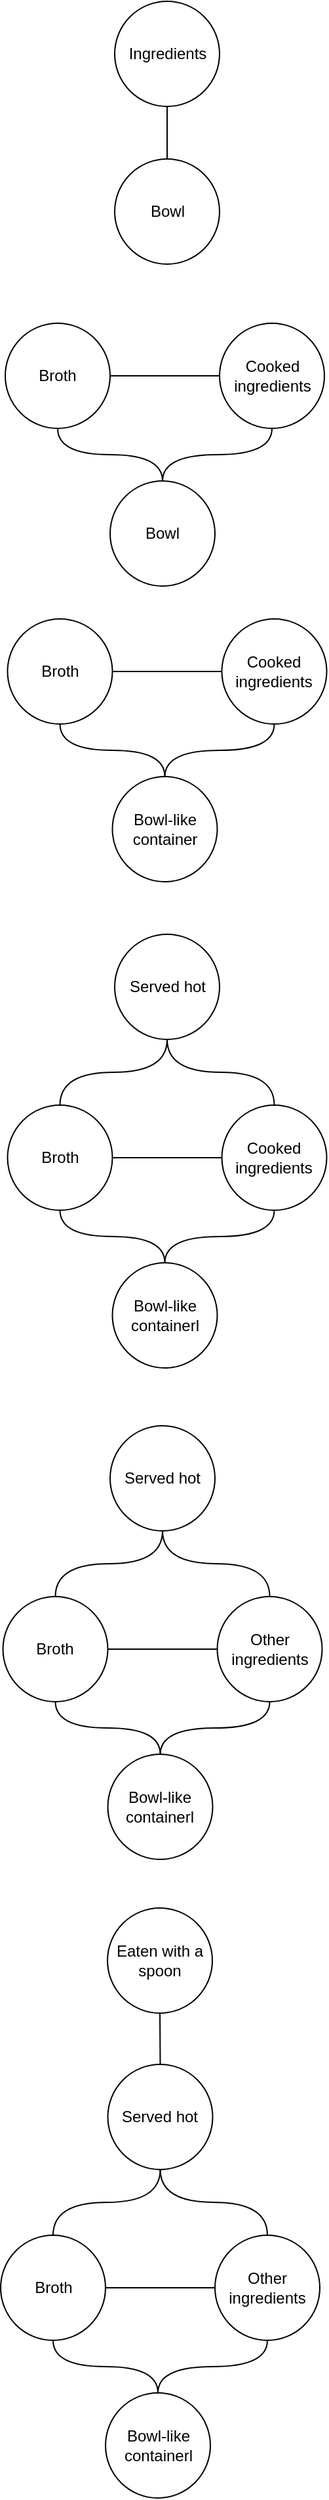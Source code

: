 <mxfile version="22.0.4" type="github">
  <diagram name="Page-1" id="_viMp-zZ9rLYX6HsTECU">
    <mxGraphModel dx="1434" dy="804" grid="1" gridSize="10" guides="1" tooltips="1" connect="1" arrows="1" fold="1" page="1" pageScale="1" pageWidth="827" pageHeight="1169" math="0" shadow="0">
      <root>
        <mxCell id="0" />
        <mxCell id="1" parent="0" />
        <mxCell id="XeSC5n8zYKvcECruMiwe-9" style="edgeStyle=orthogonalEdgeStyle;rounded=0;orthogonalLoop=1;jettySize=auto;html=1;exitX=0.5;exitY=0;exitDx=0;exitDy=0;entryX=0.5;entryY=1;entryDx=0;entryDy=0;endArrow=none;endFill=0;" edge="1" parent="1" source="XeSC5n8zYKvcECruMiwe-1" target="XeSC5n8zYKvcECruMiwe-4">
          <mxGeometry relative="1" as="geometry" />
        </mxCell>
        <mxCell id="XeSC5n8zYKvcECruMiwe-1" value="Bowl" style="ellipse;whiteSpace=wrap;html=1;aspect=fixed;" vertex="1" parent="1">
          <mxGeometry x="377.5" y="460" width="80" height="80" as="geometry" />
        </mxCell>
        <mxCell id="XeSC5n8zYKvcECruMiwe-4" value="Ingredients" style="ellipse;whiteSpace=wrap;html=1;aspect=fixed;" vertex="1" parent="1">
          <mxGeometry x="377.5" y="340" width="80" height="80" as="geometry" />
        </mxCell>
        <mxCell id="XeSC5n8zYKvcECruMiwe-11" value="Bowl" style="ellipse;whiteSpace=wrap;html=1;aspect=fixed;" vertex="1" parent="1">
          <mxGeometry x="374" y="705" width="80" height="80" as="geometry" />
        </mxCell>
        <mxCell id="XeSC5n8zYKvcECruMiwe-22" style="edgeStyle=orthogonalEdgeStyle;orthogonalLoop=1;jettySize=auto;html=1;exitX=0.5;exitY=1;exitDx=0;exitDy=0;entryX=0.5;entryY=0;entryDx=0;entryDy=0;endArrow=none;endFill=0;curved=1;" edge="1" parent="1" source="XeSC5n8zYKvcECruMiwe-20" target="XeSC5n8zYKvcECruMiwe-11">
          <mxGeometry relative="1" as="geometry" />
        </mxCell>
        <mxCell id="XeSC5n8zYKvcECruMiwe-25" style="edgeStyle=orthogonalEdgeStyle;rounded=0;orthogonalLoop=1;jettySize=auto;html=1;exitX=1;exitY=0.5;exitDx=0;exitDy=0;entryX=0;entryY=0.5;entryDx=0;entryDy=0;endArrow=none;endFill=0;" edge="1" parent="1" source="XeSC5n8zYKvcECruMiwe-20" target="XeSC5n8zYKvcECruMiwe-21">
          <mxGeometry relative="1" as="geometry" />
        </mxCell>
        <mxCell id="XeSC5n8zYKvcECruMiwe-20" value="Broth" style="ellipse;whiteSpace=wrap;html=1;aspect=fixed;" vertex="1" parent="1">
          <mxGeometry x="294" y="585" width="80" height="80" as="geometry" />
        </mxCell>
        <mxCell id="XeSC5n8zYKvcECruMiwe-24" style="edgeStyle=orthogonalEdgeStyle;orthogonalLoop=1;jettySize=auto;html=1;exitX=0.5;exitY=1;exitDx=0;exitDy=0;entryX=0.5;entryY=0;entryDx=0;entryDy=0;endArrow=none;endFill=0;curved=1;" edge="1" parent="1" source="XeSC5n8zYKvcECruMiwe-21" target="XeSC5n8zYKvcECruMiwe-11">
          <mxGeometry relative="1" as="geometry" />
        </mxCell>
        <mxCell id="XeSC5n8zYKvcECruMiwe-21" value="Cooked ingredients" style="ellipse;whiteSpace=wrap;html=1;aspect=fixed;" vertex="1" parent="1">
          <mxGeometry x="457.5" y="585" width="80" height="80" as="geometry" />
        </mxCell>
        <mxCell id="XeSC5n8zYKvcECruMiwe-26" value="Bowl-like container" style="ellipse;whiteSpace=wrap;html=1;aspect=fixed;" vertex="1" parent="1">
          <mxGeometry x="375.75" y="930" width="80" height="80" as="geometry" />
        </mxCell>
        <mxCell id="XeSC5n8zYKvcECruMiwe-27" style="edgeStyle=orthogonalEdgeStyle;orthogonalLoop=1;jettySize=auto;html=1;exitX=0.5;exitY=1;exitDx=0;exitDy=0;entryX=0.5;entryY=0;entryDx=0;entryDy=0;endArrow=none;endFill=0;curved=1;" edge="1" parent="1" source="XeSC5n8zYKvcECruMiwe-29" target="XeSC5n8zYKvcECruMiwe-26">
          <mxGeometry relative="1" as="geometry" />
        </mxCell>
        <mxCell id="XeSC5n8zYKvcECruMiwe-28" style="edgeStyle=orthogonalEdgeStyle;rounded=0;orthogonalLoop=1;jettySize=auto;html=1;exitX=1;exitY=0.5;exitDx=0;exitDy=0;entryX=0;entryY=0.5;entryDx=0;entryDy=0;endArrow=none;endFill=0;" edge="1" parent="1" source="XeSC5n8zYKvcECruMiwe-29" target="XeSC5n8zYKvcECruMiwe-31">
          <mxGeometry relative="1" as="geometry" />
        </mxCell>
        <mxCell id="XeSC5n8zYKvcECruMiwe-29" value="Broth" style="ellipse;whiteSpace=wrap;html=1;aspect=fixed;" vertex="1" parent="1">
          <mxGeometry x="295.75" y="810" width="80" height="80" as="geometry" />
        </mxCell>
        <mxCell id="XeSC5n8zYKvcECruMiwe-30" style="edgeStyle=orthogonalEdgeStyle;orthogonalLoop=1;jettySize=auto;html=1;exitX=0.5;exitY=1;exitDx=0;exitDy=0;entryX=0.5;entryY=0;entryDx=0;entryDy=0;endArrow=none;endFill=0;curved=1;" edge="1" parent="1" source="XeSC5n8zYKvcECruMiwe-31" target="XeSC5n8zYKvcECruMiwe-26">
          <mxGeometry relative="1" as="geometry" />
        </mxCell>
        <mxCell id="XeSC5n8zYKvcECruMiwe-31" value="Cooked ingredients" style="ellipse;whiteSpace=wrap;html=1;aspect=fixed;" vertex="1" parent="1">
          <mxGeometry x="459.25" y="810" width="80" height="80" as="geometry" />
        </mxCell>
        <mxCell id="XeSC5n8zYKvcECruMiwe-32" value="Bowl-like containerl" style="ellipse;whiteSpace=wrap;html=1;aspect=fixed;" vertex="1" parent="1">
          <mxGeometry x="375.75" y="1300" width="80" height="80" as="geometry" />
        </mxCell>
        <mxCell id="XeSC5n8zYKvcECruMiwe-33" style="edgeStyle=orthogonalEdgeStyle;orthogonalLoop=1;jettySize=auto;html=1;exitX=0.5;exitY=1;exitDx=0;exitDy=0;entryX=0.5;entryY=0;entryDx=0;entryDy=0;endArrow=none;endFill=0;curved=1;" edge="1" parent="1" source="XeSC5n8zYKvcECruMiwe-35" target="XeSC5n8zYKvcECruMiwe-32">
          <mxGeometry relative="1" as="geometry" />
        </mxCell>
        <mxCell id="XeSC5n8zYKvcECruMiwe-34" style="edgeStyle=orthogonalEdgeStyle;rounded=0;orthogonalLoop=1;jettySize=auto;html=1;exitX=1;exitY=0.5;exitDx=0;exitDy=0;entryX=0;entryY=0.5;entryDx=0;entryDy=0;endArrow=none;endFill=0;" edge="1" parent="1" source="XeSC5n8zYKvcECruMiwe-35" target="XeSC5n8zYKvcECruMiwe-37">
          <mxGeometry relative="1" as="geometry" />
        </mxCell>
        <mxCell id="XeSC5n8zYKvcECruMiwe-35" value="Broth" style="ellipse;whiteSpace=wrap;html=1;aspect=fixed;" vertex="1" parent="1">
          <mxGeometry x="295.75" y="1180" width="80" height="80" as="geometry" />
        </mxCell>
        <mxCell id="XeSC5n8zYKvcECruMiwe-36" style="edgeStyle=orthogonalEdgeStyle;orthogonalLoop=1;jettySize=auto;html=1;exitX=0.5;exitY=1;exitDx=0;exitDy=0;entryX=0.5;entryY=0;entryDx=0;entryDy=0;endArrow=none;endFill=0;curved=1;" edge="1" parent="1" source="XeSC5n8zYKvcECruMiwe-37" target="XeSC5n8zYKvcECruMiwe-32">
          <mxGeometry relative="1" as="geometry" />
        </mxCell>
        <mxCell id="XeSC5n8zYKvcECruMiwe-37" value="Cooked ingredients" style="ellipse;whiteSpace=wrap;html=1;aspect=fixed;" vertex="1" parent="1">
          <mxGeometry x="459.25" y="1180" width="80" height="80" as="geometry" />
        </mxCell>
        <mxCell id="XeSC5n8zYKvcECruMiwe-39" style="edgeStyle=orthogonalEdgeStyle;orthogonalLoop=1;jettySize=auto;html=1;exitX=0.5;exitY=1;exitDx=0;exitDy=0;entryX=0.5;entryY=0;entryDx=0;entryDy=0;endArrow=none;endFill=0;curved=1;" edge="1" parent="1" source="XeSC5n8zYKvcECruMiwe-38" target="XeSC5n8zYKvcECruMiwe-35">
          <mxGeometry relative="1" as="geometry" />
        </mxCell>
        <mxCell id="XeSC5n8zYKvcECruMiwe-40" style="edgeStyle=orthogonalEdgeStyle;orthogonalLoop=1;jettySize=auto;html=1;exitX=0.5;exitY=1;exitDx=0;exitDy=0;entryX=0.5;entryY=0;entryDx=0;entryDy=0;curved=1;endArrow=none;endFill=0;" edge="1" parent="1" source="XeSC5n8zYKvcECruMiwe-38" target="XeSC5n8zYKvcECruMiwe-37">
          <mxGeometry relative="1" as="geometry" />
        </mxCell>
        <mxCell id="XeSC5n8zYKvcECruMiwe-38" value="Served hot" style="ellipse;whiteSpace=wrap;html=1;aspect=fixed;" vertex="1" parent="1">
          <mxGeometry x="377.5" y="1050" width="80" height="80" as="geometry" />
        </mxCell>
        <mxCell id="XeSC5n8zYKvcECruMiwe-41" value="Bowl-like containerl" style="ellipse;whiteSpace=wrap;html=1;aspect=fixed;" vertex="1" parent="1">
          <mxGeometry x="372.25" y="1674" width="80" height="80" as="geometry" />
        </mxCell>
        <mxCell id="XeSC5n8zYKvcECruMiwe-42" style="edgeStyle=orthogonalEdgeStyle;orthogonalLoop=1;jettySize=auto;html=1;exitX=0.5;exitY=1;exitDx=0;exitDy=0;entryX=0.5;entryY=0;entryDx=0;entryDy=0;endArrow=none;endFill=0;curved=1;" edge="1" parent="1" source="XeSC5n8zYKvcECruMiwe-44" target="XeSC5n8zYKvcECruMiwe-41">
          <mxGeometry relative="1" as="geometry" />
        </mxCell>
        <mxCell id="XeSC5n8zYKvcECruMiwe-43" style="edgeStyle=orthogonalEdgeStyle;rounded=0;orthogonalLoop=1;jettySize=auto;html=1;exitX=1;exitY=0.5;exitDx=0;exitDy=0;entryX=0;entryY=0.5;entryDx=0;entryDy=0;endArrow=none;endFill=0;" edge="1" parent="1" source="XeSC5n8zYKvcECruMiwe-44" target="XeSC5n8zYKvcECruMiwe-46">
          <mxGeometry relative="1" as="geometry" />
        </mxCell>
        <mxCell id="XeSC5n8zYKvcECruMiwe-44" value="Broth" style="ellipse;whiteSpace=wrap;html=1;aspect=fixed;" vertex="1" parent="1">
          <mxGeometry x="292.25" y="1554" width="80" height="80" as="geometry" />
        </mxCell>
        <mxCell id="XeSC5n8zYKvcECruMiwe-45" style="edgeStyle=orthogonalEdgeStyle;orthogonalLoop=1;jettySize=auto;html=1;exitX=0.5;exitY=1;exitDx=0;exitDy=0;entryX=0.5;entryY=0;entryDx=0;entryDy=0;endArrow=none;endFill=0;curved=1;" edge="1" parent="1" source="XeSC5n8zYKvcECruMiwe-46" target="XeSC5n8zYKvcECruMiwe-41">
          <mxGeometry relative="1" as="geometry" />
        </mxCell>
        <mxCell id="XeSC5n8zYKvcECruMiwe-46" value="Other ingredients" style="ellipse;whiteSpace=wrap;html=1;aspect=fixed;" vertex="1" parent="1">
          <mxGeometry x="455.75" y="1554" width="80" height="80" as="geometry" />
        </mxCell>
        <mxCell id="XeSC5n8zYKvcECruMiwe-47" style="edgeStyle=orthogonalEdgeStyle;orthogonalLoop=1;jettySize=auto;html=1;exitX=0.5;exitY=1;exitDx=0;exitDy=0;entryX=0.5;entryY=0;entryDx=0;entryDy=0;endArrow=none;endFill=0;curved=1;" edge="1" parent="1" source="XeSC5n8zYKvcECruMiwe-49" target="XeSC5n8zYKvcECruMiwe-44">
          <mxGeometry relative="1" as="geometry" />
        </mxCell>
        <mxCell id="XeSC5n8zYKvcECruMiwe-48" style="edgeStyle=orthogonalEdgeStyle;orthogonalLoop=1;jettySize=auto;html=1;exitX=0.5;exitY=1;exitDx=0;exitDy=0;entryX=0.5;entryY=0;entryDx=0;entryDy=0;curved=1;endArrow=none;endFill=0;" edge="1" parent="1" source="XeSC5n8zYKvcECruMiwe-49" target="XeSC5n8zYKvcECruMiwe-46">
          <mxGeometry relative="1" as="geometry" />
        </mxCell>
        <mxCell id="XeSC5n8zYKvcECruMiwe-49" value="Served hot" style="ellipse;whiteSpace=wrap;html=1;aspect=fixed;" vertex="1" parent="1">
          <mxGeometry x="374" y="1424" width="80" height="80" as="geometry" />
        </mxCell>
        <mxCell id="XeSC5n8zYKvcECruMiwe-50" value="Bowl-like containerl" style="ellipse;whiteSpace=wrap;html=1;aspect=fixed;" vertex="1" parent="1">
          <mxGeometry x="370.5" y="2160" width="80" height="80" as="geometry" />
        </mxCell>
        <mxCell id="XeSC5n8zYKvcECruMiwe-51" style="edgeStyle=orthogonalEdgeStyle;orthogonalLoop=1;jettySize=auto;html=1;exitX=0.5;exitY=1;exitDx=0;exitDy=0;entryX=0.5;entryY=0;entryDx=0;entryDy=0;endArrow=none;endFill=0;curved=1;" edge="1" parent="1" source="XeSC5n8zYKvcECruMiwe-53" target="XeSC5n8zYKvcECruMiwe-50">
          <mxGeometry relative="1" as="geometry" />
        </mxCell>
        <mxCell id="XeSC5n8zYKvcECruMiwe-52" style="edgeStyle=orthogonalEdgeStyle;rounded=0;orthogonalLoop=1;jettySize=auto;html=1;exitX=1;exitY=0.5;exitDx=0;exitDy=0;entryX=0;entryY=0.5;entryDx=0;entryDy=0;endArrow=none;endFill=0;" edge="1" parent="1" source="XeSC5n8zYKvcECruMiwe-53" target="XeSC5n8zYKvcECruMiwe-55">
          <mxGeometry relative="1" as="geometry" />
        </mxCell>
        <mxCell id="XeSC5n8zYKvcECruMiwe-53" value="Broth" style="ellipse;whiteSpace=wrap;html=1;aspect=fixed;" vertex="1" parent="1">
          <mxGeometry x="290.5" y="2040" width="80" height="80" as="geometry" />
        </mxCell>
        <mxCell id="XeSC5n8zYKvcECruMiwe-54" style="edgeStyle=orthogonalEdgeStyle;orthogonalLoop=1;jettySize=auto;html=1;exitX=0.5;exitY=1;exitDx=0;exitDy=0;entryX=0.5;entryY=0;entryDx=0;entryDy=0;endArrow=none;endFill=0;curved=1;" edge="1" parent="1" source="XeSC5n8zYKvcECruMiwe-55" target="XeSC5n8zYKvcECruMiwe-50">
          <mxGeometry relative="1" as="geometry" />
        </mxCell>
        <mxCell id="XeSC5n8zYKvcECruMiwe-55" value="Other ingredients" style="ellipse;whiteSpace=wrap;html=1;aspect=fixed;" vertex="1" parent="1">
          <mxGeometry x="454" y="2040" width="80" height="80" as="geometry" />
        </mxCell>
        <mxCell id="XeSC5n8zYKvcECruMiwe-56" style="edgeStyle=orthogonalEdgeStyle;orthogonalLoop=1;jettySize=auto;html=1;exitX=0.5;exitY=1;exitDx=0;exitDy=0;entryX=0.5;entryY=0;entryDx=0;entryDy=0;endArrow=none;endFill=0;curved=1;" edge="1" parent="1" source="XeSC5n8zYKvcECruMiwe-58" target="XeSC5n8zYKvcECruMiwe-53">
          <mxGeometry relative="1" as="geometry" />
        </mxCell>
        <mxCell id="XeSC5n8zYKvcECruMiwe-57" style="edgeStyle=orthogonalEdgeStyle;orthogonalLoop=1;jettySize=auto;html=1;exitX=0.5;exitY=1;exitDx=0;exitDy=0;entryX=0.5;entryY=0;entryDx=0;entryDy=0;curved=1;endArrow=none;endFill=0;" edge="1" parent="1" source="XeSC5n8zYKvcECruMiwe-58" target="XeSC5n8zYKvcECruMiwe-55">
          <mxGeometry relative="1" as="geometry" />
        </mxCell>
        <mxCell id="XeSC5n8zYKvcECruMiwe-58" value="Served hot" style="ellipse;whiteSpace=wrap;html=1;aspect=fixed;" vertex="1" parent="1">
          <mxGeometry x="372.25" y="1910" width="80" height="80" as="geometry" />
        </mxCell>
        <mxCell id="XeSC5n8zYKvcECruMiwe-60" style="edgeStyle=orthogonalEdgeStyle;rounded=0;orthogonalLoop=1;jettySize=auto;html=1;exitX=0.5;exitY=1;exitDx=0;exitDy=0;entryX=0.5;entryY=0;entryDx=0;entryDy=0;endArrow=none;endFill=0;" edge="1" parent="1" source="XeSC5n8zYKvcECruMiwe-59" target="XeSC5n8zYKvcECruMiwe-58">
          <mxGeometry relative="1" as="geometry" />
        </mxCell>
        <mxCell id="XeSC5n8zYKvcECruMiwe-59" value="Eaten with a spoon" style="ellipse;whiteSpace=wrap;html=1;aspect=fixed;" vertex="1" parent="1">
          <mxGeometry x="372" y="1791" width="80" height="80" as="geometry" />
        </mxCell>
      </root>
    </mxGraphModel>
  </diagram>
</mxfile>
